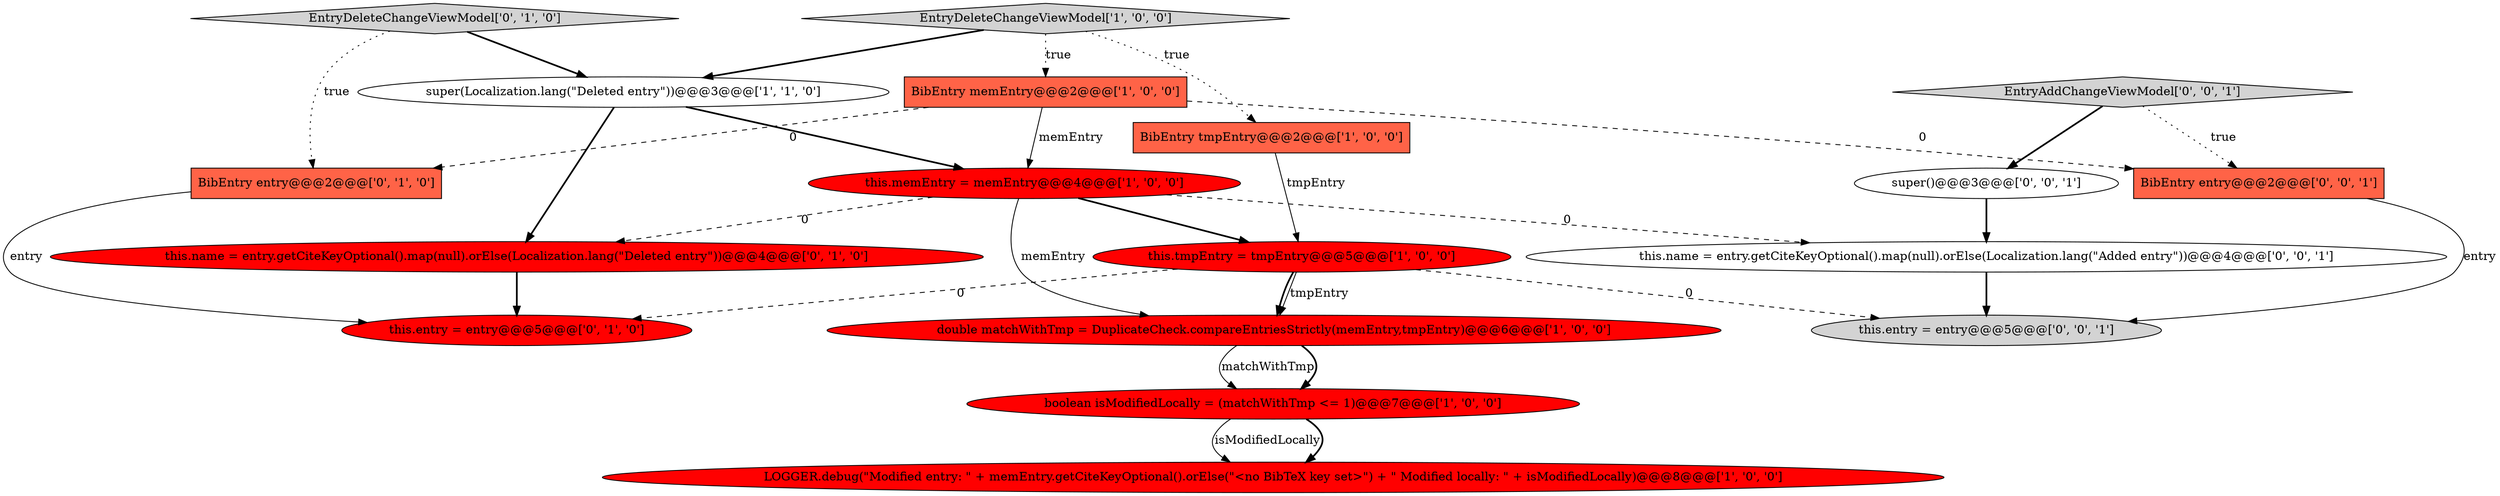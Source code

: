 digraph {
15 [style = filled, label = "this.entry = entry@@@5@@@['0', '0', '1']", fillcolor = lightgray, shape = ellipse image = "AAA0AAABBB3BBB"];
17 [style = filled, label = "super()@@@3@@@['0', '0', '1']", fillcolor = white, shape = ellipse image = "AAA0AAABBB3BBB"];
7 [style = filled, label = "boolean isModifiedLocally = (matchWithTmp <= 1)@@@7@@@['1', '0', '0']", fillcolor = red, shape = ellipse image = "AAA1AAABBB1BBB"];
12 [style = filled, label = "EntryDeleteChangeViewModel['0', '1', '0']", fillcolor = lightgray, shape = diamond image = "AAA0AAABBB2BBB"];
4 [style = filled, label = "this.tmpEntry = tmpEntry@@@5@@@['1', '0', '0']", fillcolor = red, shape = ellipse image = "AAA1AAABBB1BBB"];
3 [style = filled, label = "this.memEntry = memEntry@@@4@@@['1', '0', '0']", fillcolor = red, shape = ellipse image = "AAA1AAABBB1BBB"];
2 [style = filled, label = "BibEntry tmpEntry@@@2@@@['1', '0', '0']", fillcolor = tomato, shape = box image = "AAA0AAABBB1BBB"];
16 [style = filled, label = "EntryAddChangeViewModel['0', '0', '1']", fillcolor = lightgray, shape = diamond image = "AAA0AAABBB3BBB"];
5 [style = filled, label = "BibEntry memEntry@@@2@@@['1', '0', '0']", fillcolor = tomato, shape = box image = "AAA1AAABBB1BBB"];
6 [style = filled, label = "LOGGER.debug(\"Modified entry: \" + memEntry.getCiteKeyOptional().orElse(\"<no BibTeX key set>\") + \" Modified locally: \" + isModifiedLocally)@@@8@@@['1', '0', '0']", fillcolor = red, shape = ellipse image = "AAA1AAABBB1BBB"];
1 [style = filled, label = "EntryDeleteChangeViewModel['1', '0', '0']", fillcolor = lightgray, shape = diamond image = "AAA0AAABBB1BBB"];
9 [style = filled, label = "BibEntry entry@@@2@@@['0', '1', '0']", fillcolor = tomato, shape = box image = "AAA1AAABBB2BBB"];
8 [style = filled, label = "super(Localization.lang(\"Deleted entry\"))@@@3@@@['1', '1', '0']", fillcolor = white, shape = ellipse image = "AAA0AAABBB1BBB"];
10 [style = filled, label = "this.name = entry.getCiteKeyOptional().map(null).orElse(Localization.lang(\"Deleted entry\"))@@@4@@@['0', '1', '0']", fillcolor = red, shape = ellipse image = "AAA1AAABBB2BBB"];
13 [style = filled, label = "BibEntry entry@@@2@@@['0', '0', '1']", fillcolor = tomato, shape = box image = "AAA0AAABBB3BBB"];
0 [style = filled, label = "double matchWithTmp = DuplicateCheck.compareEntriesStrictly(memEntry,tmpEntry)@@@6@@@['1', '0', '0']", fillcolor = red, shape = ellipse image = "AAA1AAABBB1BBB"];
14 [style = filled, label = "this.name = entry.getCiteKeyOptional().map(null).orElse(Localization.lang(\"Added entry\"))@@@4@@@['0', '0', '1']", fillcolor = white, shape = ellipse image = "AAA0AAABBB3BBB"];
11 [style = filled, label = "this.entry = entry@@@5@@@['0', '1', '0']", fillcolor = red, shape = ellipse image = "AAA1AAABBB2BBB"];
5->13 [style = dashed, label="0"];
8->10 [style = bold, label=""];
1->8 [style = bold, label=""];
0->7 [style = solid, label="matchWithTmp"];
16->13 [style = dotted, label="true"];
8->3 [style = bold, label=""];
9->11 [style = solid, label="entry"];
5->9 [style = dashed, label="0"];
7->6 [style = solid, label="isModifiedLocally"];
16->17 [style = bold, label=""];
5->3 [style = solid, label="memEntry"];
3->4 [style = bold, label=""];
4->0 [style = bold, label=""];
0->7 [style = bold, label=""];
3->0 [style = solid, label="memEntry"];
13->15 [style = solid, label="entry"];
17->14 [style = bold, label=""];
12->8 [style = bold, label=""];
4->15 [style = dashed, label="0"];
7->6 [style = bold, label=""];
4->0 [style = solid, label="tmpEntry"];
14->15 [style = bold, label=""];
3->10 [style = dashed, label="0"];
4->11 [style = dashed, label="0"];
3->14 [style = dashed, label="0"];
2->4 [style = solid, label="tmpEntry"];
1->2 [style = dotted, label="true"];
1->5 [style = dotted, label="true"];
12->9 [style = dotted, label="true"];
10->11 [style = bold, label=""];
}
